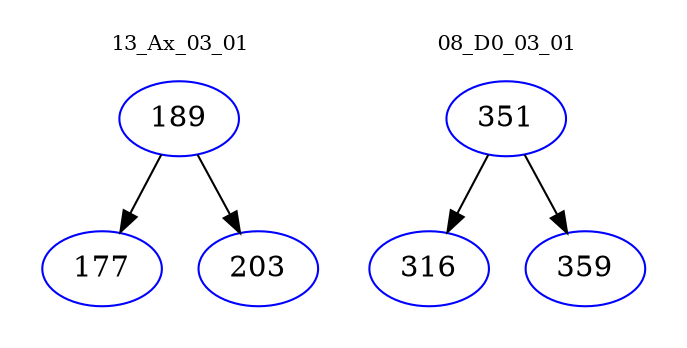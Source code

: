 digraph{
subgraph cluster_0 {
color = white
label = "13_Ax_03_01";
fontsize=10;
T0_189 [label="189", color="blue"]
T0_189 -> T0_177 [color="black"]
T0_177 [label="177", color="blue"]
T0_189 -> T0_203 [color="black"]
T0_203 [label="203", color="blue"]
}
subgraph cluster_1 {
color = white
label = "08_D0_03_01";
fontsize=10;
T1_351 [label="351", color="blue"]
T1_351 -> T1_316 [color="black"]
T1_316 [label="316", color="blue"]
T1_351 -> T1_359 [color="black"]
T1_359 [label="359", color="blue"]
}
}
